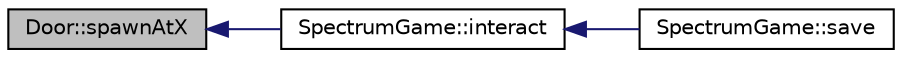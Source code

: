 digraph "Door::spawnAtX"
{
  edge [fontname="Helvetica",fontsize="10",labelfontname="Helvetica",labelfontsize="10"];
  node [fontname="Helvetica",fontsize="10",shape=record];
  rankdir="LR";
  Node21 [label="Door::spawnAtX",height=0.2,width=0.4,color="black", fillcolor="grey75", style="filled", fontcolor="black"];
  Node21 -> Node22 [dir="back",color="midnightblue",fontsize="10",style="solid",fontname="Helvetica"];
  Node22 [label="SpectrumGame::interact",height=0.2,width=0.4,color="black", fillcolor="white", style="filled",URL="$class_spectrum_game.html#a479951533ca641e0da457e1403212829",tooltip="Handles the interaction of a player and objects on the scene. "];
  Node22 -> Node23 [dir="back",color="midnightblue",fontsize="10",style="solid",fontname="Helvetica"];
  Node23 [label="SpectrumGame::save",height=0.2,width=0.4,color="black", fillcolor="white", style="filled",URL="$class_spectrum_game.html#a55bb099940b204796a5f406b3a69de79",tooltip="Save a game to a file. "];
}
